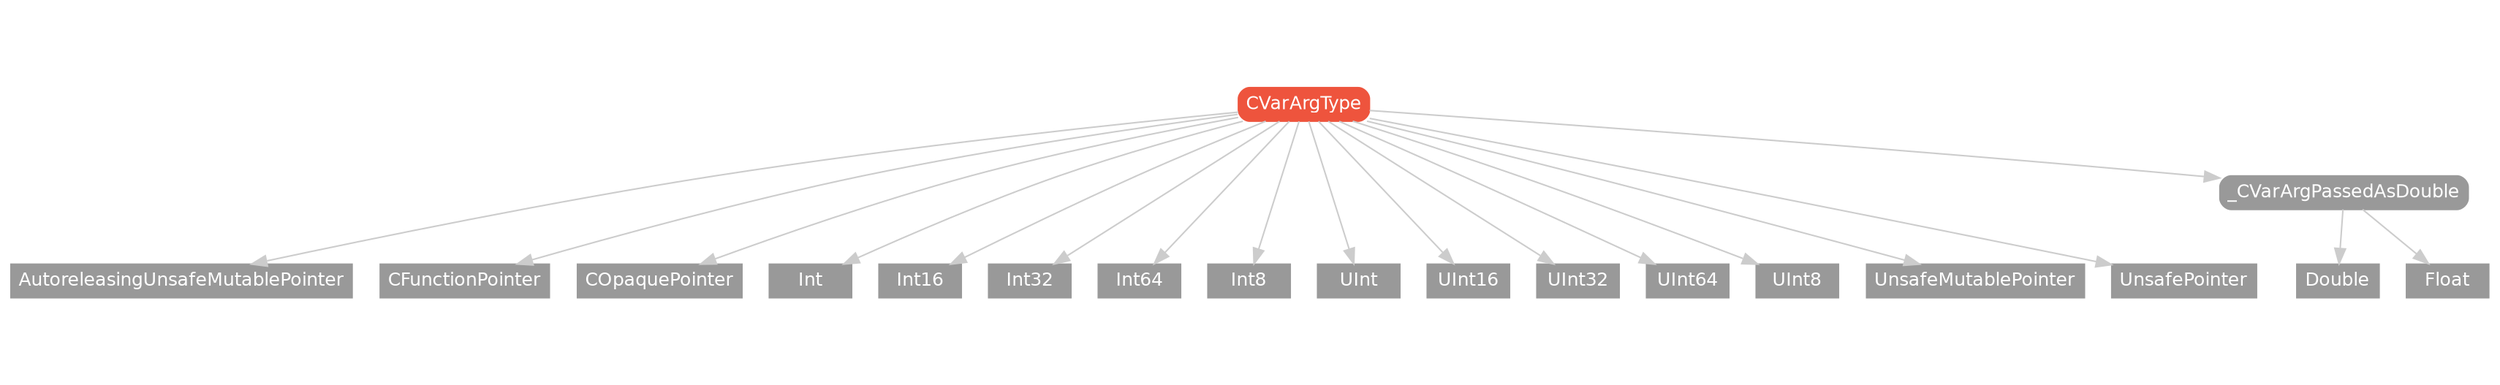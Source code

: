 strict digraph "CVarArgType - Type Hierarchy - SwiftDoc.org" {
    pad="0.1,0.8"
    node [shape=box, style="filled,rounded", color="#999999", fillcolor="#999999", fontcolor=white, fontname=Helvetica, fontnames="Helvetica,sansserif", fontsize=12, margin="0.07,0.05", height="0.3"]
    edge [color="#cccccc"]
    "AutoreleasingUnsafeMutablePointer" [URL="/type/AutoreleasingUnsafeMutablePointer/hierarchy/", style=filled]
    "CFunctionPointer" [URL="/type/CFunctionPointer/hierarchy/", style=filled]
    "COpaquePointer" [URL="/type/COpaquePointer/hierarchy/", style=filled]
    "CVarArgType" [URL="/protocol/CVarArgType/", style="filled,rounded", fillcolor="#ee543d", color="#ee543d"]
    "Double" [URL="/type/Double/hierarchy/", style=filled]
    "Float" [URL="/type/Float/hierarchy/", style=filled]
    "Int" [URL="/type/Int/hierarchy/", style=filled]
    "Int16" [URL="/type/Int16/hierarchy/", style=filled]
    "Int32" [URL="/type/Int32/hierarchy/", style=filled]
    "Int64" [URL="/type/Int64/hierarchy/", style=filled]
    "Int8" [URL="/type/Int8/hierarchy/", style=filled]
    "UInt" [URL="/type/UInt/hierarchy/", style=filled]
    "UInt16" [URL="/type/UInt16/hierarchy/", style=filled]
    "UInt32" [URL="/type/UInt32/hierarchy/", style=filled]
    "UInt64" [URL="/type/UInt64/hierarchy/", style=filled]
    "UInt8" [URL="/type/UInt8/hierarchy/", style=filled]
    "UnsafeMutablePointer" [URL="/type/UnsafeMutablePointer/hierarchy/", style=filled]
    "UnsafePointer" [URL="/type/UnsafePointer/hierarchy/", style=filled]
    "_CVarArgPassedAsDouble" [URL="/protocol/_CVarArgPassedAsDouble/hierarchy/"]    "CVarArgType" -> "AutoreleasingUnsafeMutablePointer"
    "CVarArgType" -> "CFunctionPointer"
    "CVarArgType" -> "COpaquePointer"
    "CVarArgType" -> "Int"
    "CVarArgType" -> "Int16"
    "CVarArgType" -> "Int32"
    "CVarArgType" -> "Int64"
    "CVarArgType" -> "Int8"
    "CVarArgType" -> "UInt"
    "CVarArgType" -> "UInt16"
    "CVarArgType" -> "UInt32"
    "CVarArgType" -> "UInt64"
    "CVarArgType" -> "UInt8"
    "CVarArgType" -> "UnsafeMutablePointer"
    "CVarArgType" -> "UnsafePointer"
    "CVarArgType" -> "_CVarArgPassedAsDouble"
    "_CVarArgPassedAsDouble" -> "Double"
    "_CVarArgPassedAsDouble" -> "Float"
    subgraph Types {
        rank = max; "AutoreleasingUnsafeMutablePointer"; "CFunctionPointer"; "COpaquePointer"; "Int"; "Int16"; "Int32"; "Int64"; "Int8"; "UInt"; "UInt16"; "UInt32"; "UInt64"; "UInt8"; "UnsafeMutablePointer"; "UnsafePointer"; "Double"; "Float";
    }
}